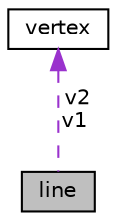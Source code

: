 digraph "line"
{
  edge [fontname="Helvetica",fontsize="10",labelfontname="Helvetica",labelfontsize="10"];
  node [fontname="Helvetica",fontsize="10",shape=record];
  Node1 [label="line",height=0.2,width=0.4,color="black", fillcolor="grey75", style="filled", fontcolor="black"];
  Node2 -> Node1 [dir="back",color="darkorchid3",fontsize="10",style="dashed",label=" v2\nv1" ,fontname="Helvetica"];
  Node2 [label="vertex",height=0.2,width=0.4,color="black", fillcolor="white", style="filled",URL="$structvertex.html"];
}
